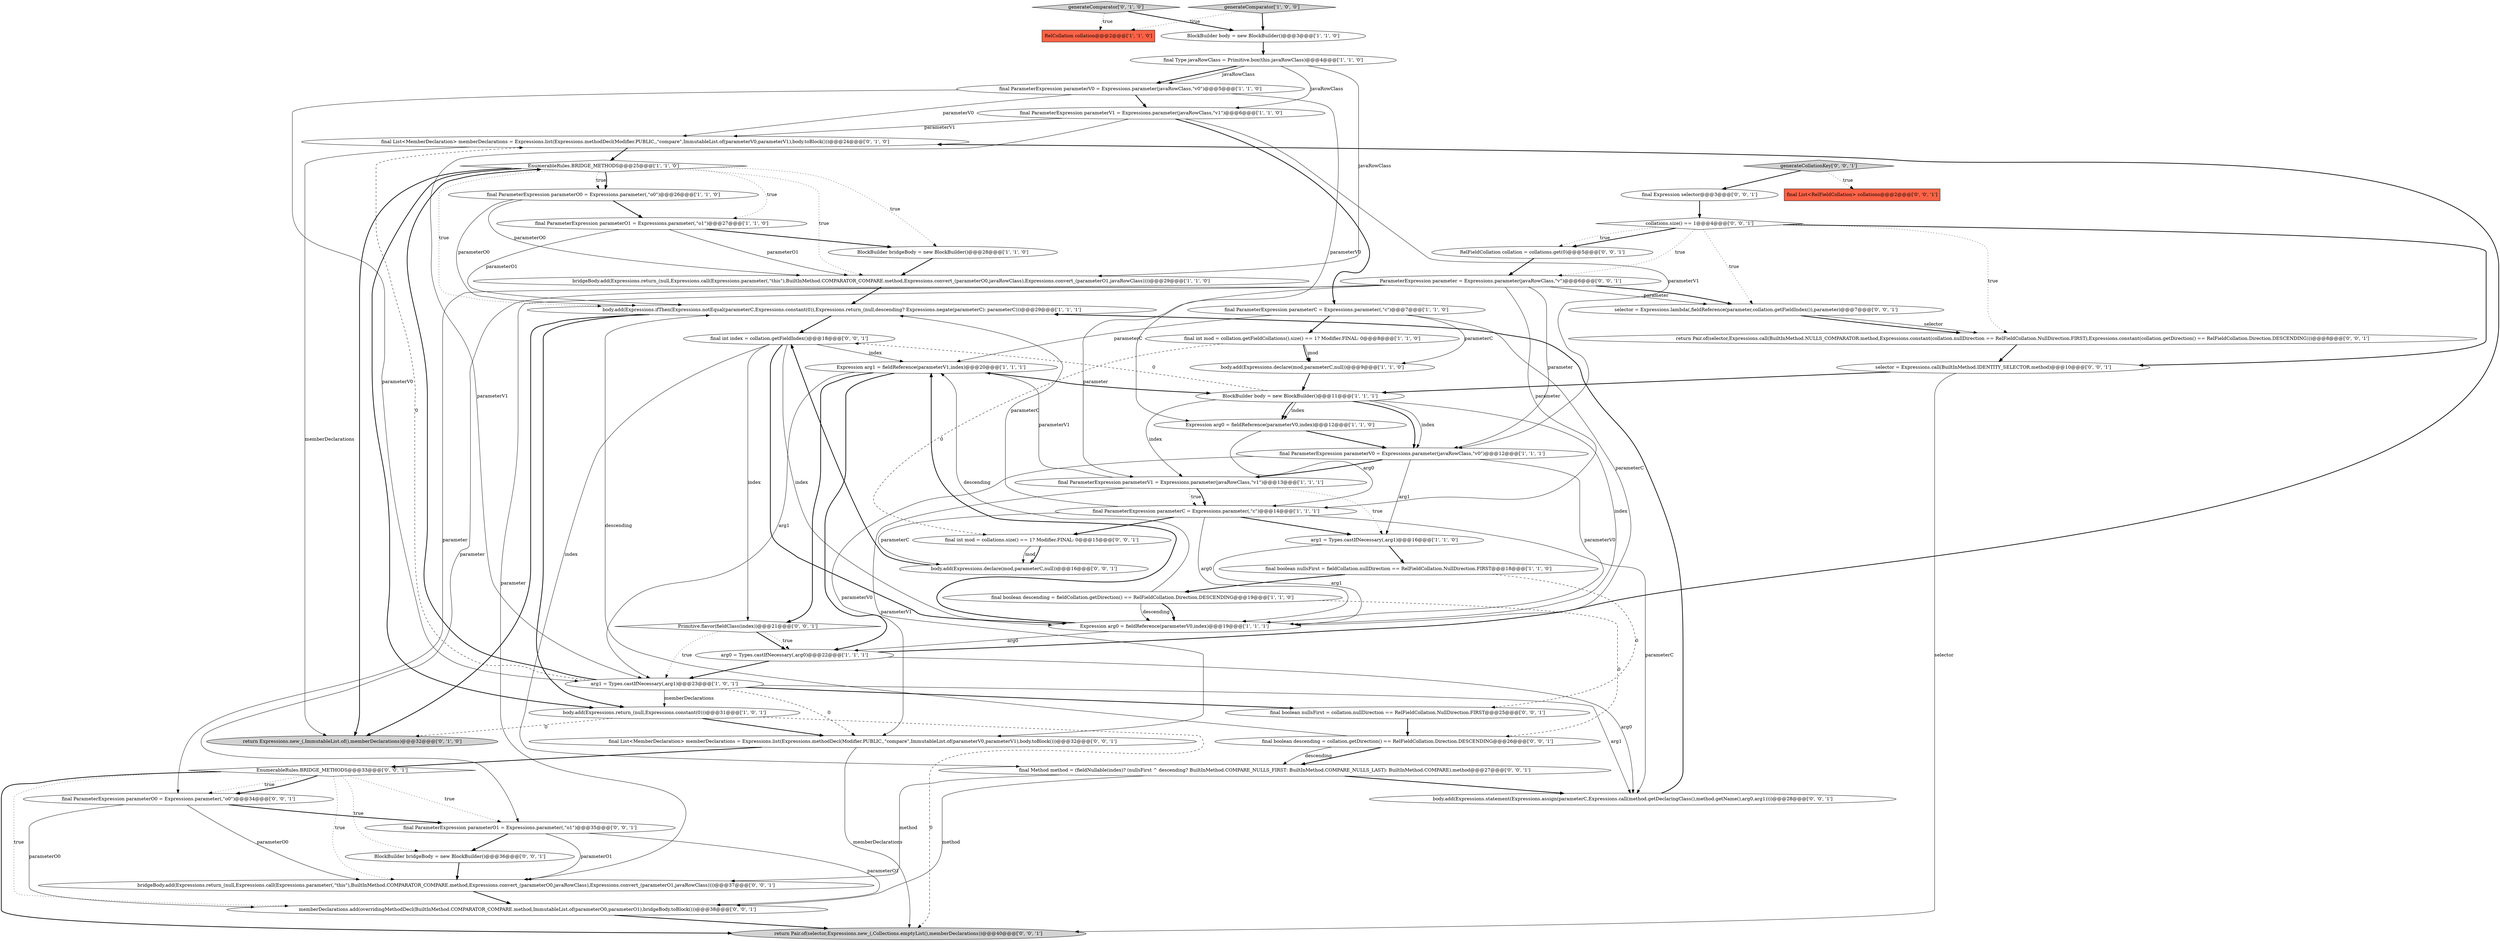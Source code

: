 digraph {
29 [style = filled, label = "generateComparator['0', '1', '0']", fillcolor = lightgray, shape = diamond image = "AAA0AAABBB2BBB"];
7 [style = filled, label = "body.add(Expressions.return_(null,Expressions.constant(0)))@@@31@@@['1', '0', '1']", fillcolor = white, shape = ellipse image = "AAA0AAABBB1BBB"];
26 [style = filled, label = "final ParameterExpression parameterV1 = Expressions.parameter(javaRowClass,\"v1\")@@@6@@@['1', '1', '0']", fillcolor = white, shape = ellipse image = "AAA0AAABBB1BBB"];
10 [style = filled, label = "final ParameterExpression parameterV1 = Expressions.parameter(javaRowClass,\"v1\")@@@13@@@['1', '1', '1']", fillcolor = white, shape = ellipse image = "AAA0AAABBB1BBB"];
32 [style = filled, label = "final int mod = collations.size() == 1? Modifier.FINAL: 0@@@15@@@['0', '0', '1']", fillcolor = white, shape = ellipse image = "AAA0AAABBB3BBB"];
36 [style = filled, label = "memberDeclarations.add(overridingMethodDecl(BuiltInMethod.COMPARATOR_COMPARE.method,ImmutableList.of(parameterO0,parameterO1),bridgeBody.toBlock()))@@@38@@@['0', '0', '1']", fillcolor = white, shape = ellipse image = "AAA0AAABBB3BBB"];
37 [style = filled, label = "return Pair.of(selector,Expressions.new_(,Collections.emptyList(),memberDeclarations))@@@40@@@['0', '0', '1']", fillcolor = lightgray, shape = ellipse image = "AAA0AAABBB3BBB"];
42 [style = filled, label = "generateCollationKey['0', '0', '1']", fillcolor = lightgray, shape = diamond image = "AAA0AAABBB3BBB"];
49 [style = filled, label = "final Expression selector@@@3@@@['0', '0', '1']", fillcolor = white, shape = ellipse image = "AAA0AAABBB3BBB"];
33 [style = filled, label = "collations.size() == 1@@@4@@@['0', '0', '1']", fillcolor = white, shape = diamond image = "AAA0AAABBB3BBB"];
39 [style = filled, label = "final List<MemberDeclaration> memberDeclarations = Expressions.list(Expressions.methodDecl(Modifier.PUBLIC,,\"compare\",ImmutableList.of(parameterV0,parameterV1),body.toBlock()))@@@32@@@['0', '0', '1']", fillcolor = white, shape = ellipse image = "AAA0AAABBB3BBB"];
25 [style = filled, label = "Expression arg1 = fieldReference(parameterV1,index)@@@20@@@['1', '1', '1']", fillcolor = white, shape = ellipse image = "AAA0AAABBB1BBB"];
30 [style = filled, label = "final List<MemberDeclaration> memberDeclarations = Expressions.list(Expressions.methodDecl(Modifier.PUBLIC,,\"compare\",ImmutableList.of(parameterV0,parameterV1),body.toBlock()))@@@24@@@['0', '1', '0']", fillcolor = white, shape = ellipse image = "AAA1AAABBB2BBB"];
14 [style = filled, label = "RelCollation collation@@@2@@@['1', '1', '0']", fillcolor = tomato, shape = box image = "AAA0AAABBB1BBB"];
47 [style = filled, label = "final List<RelFieldCollation> collations@@@2@@@['0', '0', '1']", fillcolor = tomato, shape = box image = "AAA0AAABBB3BBB"];
17 [style = filled, label = "BlockBuilder body = new BlockBuilder()@@@3@@@['1', '1', '0']", fillcolor = white, shape = ellipse image = "AAA0AAABBB1BBB"];
34 [style = filled, label = "final ParameterExpression parameterO1 = Expressions.parameter(,\"o1\")@@@35@@@['0', '0', '1']", fillcolor = white, shape = ellipse image = "AAA0AAABBB3BBB"];
44 [style = filled, label = "body.add(Expressions.declare(mod,parameterC,null))@@@16@@@['0', '0', '1']", fillcolor = white, shape = ellipse image = "AAA0AAABBB3BBB"];
18 [style = filled, label = "EnumerableRules.BRIDGE_METHODS@@@25@@@['1', '1', '0']", fillcolor = white, shape = diamond image = "AAA0AAABBB1BBB"];
21 [style = filled, label = "body.add(Expressions.ifThen(Expressions.notEqual(parameterC,Expressions.constant(0)),Expressions.return_(null,descending? Expressions.negate(parameterC): parameterC)))@@@29@@@['1', '1', '1']", fillcolor = white, shape = ellipse image = "AAA0AAABBB1BBB"];
1 [style = filled, label = "BlockBuilder body = new BlockBuilder()@@@11@@@['1', '1', '1']", fillcolor = white, shape = ellipse image = "AAA0AAABBB1BBB"];
31 [style = filled, label = "return Pair.of(selector,Expressions.call(BuiltInMethod.NULLS_COMPARATOR.method,Expressions.constant(collation.nullDirection == RelFieldCollation.NullDirection.FIRST),Expressions.constant(collation.getDirection() == RelFieldCollation.Direction.DESCENDING)))@@@8@@@['0', '0', '1']", fillcolor = white, shape = ellipse image = "AAA0AAABBB3BBB"];
6 [style = filled, label = "final boolean nullsFirst = fieldCollation.nullDirection == RelFieldCollation.NullDirection.FIRST@@@18@@@['1', '1', '0']", fillcolor = white, shape = ellipse image = "AAA0AAABBB1BBB"];
41 [style = filled, label = "selector = Expressions.call(BuiltInMethod.IDENTITY_SELECTOR.method)@@@10@@@['0', '0', '1']", fillcolor = white, shape = ellipse image = "AAA0AAABBB3BBB"];
54 [style = filled, label = "selector = Expressions.lambda(,fieldReference(parameter,collation.getFieldIndex()),parameter)@@@7@@@['0', '0', '1']", fillcolor = white, shape = ellipse image = "AAA0AAABBB3BBB"];
53 [style = filled, label = "final boolean descending = collation.getDirection() == RelFieldCollation.Direction.DESCENDING@@@26@@@['0', '0', '1']", fillcolor = white, shape = ellipse image = "AAA0AAABBB3BBB"];
48 [style = filled, label = "final boolean nullsFirst = collation.nullDirection == RelFieldCollation.NullDirection.FIRST@@@25@@@['0', '0', '1']", fillcolor = white, shape = ellipse image = "AAA0AAABBB3BBB"];
19 [style = filled, label = "final ParameterExpression parameterC = Expressions.parameter(,\"c\")@@@7@@@['1', '1', '0']", fillcolor = white, shape = ellipse image = "AAA0AAABBB1BBB"];
3 [style = filled, label = "final ParameterExpression parameterO0 = Expressions.parameter(,\"o0\")@@@26@@@['1', '1', '0']", fillcolor = white, shape = ellipse image = "AAA0AAABBB1BBB"];
24 [style = filled, label = "final ParameterExpression parameterO1 = Expressions.parameter(,\"o1\")@@@27@@@['1', '1', '0']", fillcolor = white, shape = ellipse image = "AAA0AAABBB1BBB"];
15 [style = filled, label = "body.add(Expressions.declare(mod,parameterC,null))@@@9@@@['1', '1', '0']", fillcolor = white, shape = ellipse image = "AAA0AAABBB1BBB"];
12 [style = filled, label = "bridgeBody.add(Expressions.return_(null,Expressions.call(Expressions.parameter(,\"this\"),BuiltInMethod.COMPARATOR_COMPARE.method,Expressions.convert_(parameterO0,javaRowClass),Expressions.convert_(parameterO1,javaRowClass))))@@@29@@@['1', '1', '0']", fillcolor = white, shape = ellipse image = "AAA0AAABBB1BBB"];
22 [style = filled, label = "arg1 = Types.castIfNecessary(,arg1)@@@16@@@['1', '1', '0']", fillcolor = white, shape = ellipse image = "AAA0AAABBB1BBB"];
40 [style = filled, label = "body.add(Expressions.statement(Expressions.assign(parameterC,Expressions.call(method.getDeclaringClass(),method.getName(),arg0,arg1))))@@@28@@@['0', '0', '1']", fillcolor = white, shape = ellipse image = "AAA0AAABBB3BBB"];
16 [style = filled, label = "arg0 = Types.castIfNecessary(,arg0)@@@22@@@['1', '1', '1']", fillcolor = white, shape = ellipse image = "AAA0AAABBB1BBB"];
45 [style = filled, label = "EnumerableRules.BRIDGE_METHODS@@@33@@@['0', '0', '1']", fillcolor = white, shape = diamond image = "AAA0AAABBB3BBB"];
11 [style = filled, label = "Expression arg0 = fieldReference(parameterV0,index)@@@19@@@['1', '1', '1']", fillcolor = white, shape = ellipse image = "AAA0AAABBB1BBB"];
35 [style = filled, label = "bridgeBody.add(Expressions.return_(null,Expressions.call(Expressions.parameter(,\"this\"),BuiltInMethod.COMPARATOR_COMPARE.method,Expressions.convert_(parameterO0,javaRowClass),Expressions.convert_(parameterO1,javaRowClass))))@@@37@@@['0', '0', '1']", fillcolor = white, shape = ellipse image = "AAA0AAABBB3BBB"];
50 [style = filled, label = "final int index = collation.getFieldIndex()@@@18@@@['0', '0', '1']", fillcolor = white, shape = ellipse image = "AAA0AAABBB3BBB"];
2 [style = filled, label = "final ParameterExpression parameterC = Expressions.parameter(,\"c\")@@@14@@@['1', '1', '1']", fillcolor = white, shape = ellipse image = "AAA0AAABBB1BBB"];
27 [style = filled, label = "generateComparator['1', '0', '0']", fillcolor = lightgray, shape = diamond image = "AAA0AAABBB1BBB"];
38 [style = filled, label = "ParameterExpression parameter = Expressions.parameter(javaRowClass,\"v\")@@@6@@@['0', '0', '1']", fillcolor = white, shape = ellipse image = "AAA0AAABBB3BBB"];
20 [style = filled, label = "final ParameterExpression parameterV0 = Expressions.parameter(javaRowClass,\"v0\")@@@5@@@['1', '1', '0']", fillcolor = white, shape = ellipse image = "AAA0AAABBB1BBB"];
51 [style = filled, label = "final ParameterExpression parameterO0 = Expressions.parameter(,\"o0\")@@@34@@@['0', '0', '1']", fillcolor = white, shape = ellipse image = "AAA0AAABBB3BBB"];
52 [style = filled, label = "Primitive.flavor(fieldClass(index))@@@21@@@['0', '0', '1']", fillcolor = white, shape = diamond image = "AAA0AAABBB3BBB"];
55 [style = filled, label = "BlockBuilder bridgeBody = new BlockBuilder()@@@36@@@['0', '0', '1']", fillcolor = white, shape = ellipse image = "AAA0AAABBB3BBB"];
5 [style = filled, label = "final boolean descending = fieldCollation.getDirection() == RelFieldCollation.Direction.DESCENDING@@@19@@@['1', '1', '0']", fillcolor = white, shape = ellipse image = "AAA0AAABBB1BBB"];
13 [style = filled, label = "final Type javaRowClass = Primitive.box(this.javaRowClass)@@@4@@@['1', '1', '0']", fillcolor = white, shape = ellipse image = "AAA0AAABBB1BBB"];
4 [style = filled, label = "arg1 = Types.castIfNecessary(,arg1)@@@23@@@['1', '0', '1']", fillcolor = white, shape = ellipse image = "AAA0AAABBB1BBB"];
23 [style = filled, label = "Expression arg0 = fieldReference(parameterV0,index)@@@12@@@['1', '1', '0']", fillcolor = white, shape = ellipse image = "AAA0AAABBB1BBB"];
43 [style = filled, label = "final Method method = (fieldNullable(index)? (nullsFirst ^ descending? BuiltInMethod.COMPARE_NULLS_FIRST: BuiltInMethod.COMPARE_NULLS_LAST): BuiltInMethod.COMPARE).method@@@27@@@['0', '0', '1']", fillcolor = white, shape = ellipse image = "AAA0AAABBB3BBB"];
28 [style = filled, label = "return Expressions.new_(,ImmutableList.of(),memberDeclarations)@@@32@@@['0', '1', '0']", fillcolor = lightgray, shape = ellipse image = "AAA1AAABBB2BBB"];
9 [style = filled, label = "final ParameterExpression parameterV0 = Expressions.parameter(javaRowClass,\"v0\")@@@12@@@['1', '1', '1']", fillcolor = white, shape = ellipse image = "AAA0AAABBB1BBB"];
0 [style = filled, label = "BlockBuilder bridgeBody = new BlockBuilder()@@@28@@@['1', '1', '0']", fillcolor = white, shape = ellipse image = "AAA0AAABBB1BBB"];
8 [style = filled, label = "final int mod = collation.getFieldCollations().size() == 1? Modifier.FINAL: 0@@@8@@@['1', '1', '0']", fillcolor = white, shape = ellipse image = "AAA0AAABBB1BBB"];
46 [style = filled, label = "RelFieldCollation collation = collations.get(0)@@@5@@@['0', '0', '1']", fillcolor = white, shape = ellipse image = "AAA0AAABBB3BBB"];
38->51 [style = solid, label="parameter"];
23->9 [style = bold, label=""];
3->24 [style = bold, label=""];
18->3 [style = dotted, label="true"];
15->1 [style = bold, label=""];
38->9 [style = solid, label="parameter"];
11->16 [style = solid, label="arg0"];
5->11 [style = solid, label="descending"];
9->11 [style = solid, label="parameterV0"];
19->8 [style = bold, label=""];
38->35 [style = solid, label="parameter"];
51->35 [style = solid, label="parameterO0"];
26->30 [style = solid, label="parameterV1"];
55->35 [style = bold, label=""];
1->23 [style = bold, label=""];
25->4 [style = solid, label="arg1"];
18->28 [style = bold, label=""];
24->21 [style = solid, label="parameterO1"];
25->1 [style = bold, label=""];
33->31 [style = dotted, label="true"];
53->43 [style = bold, label=""];
13->26 [style = solid, label="javaRowClass"];
19->25 [style = solid, label="parameterC"];
25->16 [style = bold, label=""];
46->38 [style = bold, label=""];
17->13 [style = bold, label=""];
26->9 [style = solid, label="parameterV1"];
4->40 [style = solid, label="arg1"];
29->17 [style = bold, label=""];
34->55 [style = bold, label=""];
18->24 [style = dotted, label="true"];
6->5 [style = bold, label=""];
20->4 [style = solid, label="parameterV0"];
16->40 [style = solid, label="arg0"];
34->36 [style = solid, label="parameterO1"];
9->39 [style = solid, label="parameterV0"];
49->33 [style = bold, label=""];
30->28 [style = solid, label="memberDeclarations"];
13->20 [style = bold, label=""];
45->55 [style = dotted, label="true"];
26->4 [style = solid, label="parameterV1"];
8->15 [style = solid, label="mod"];
41->1 [style = bold, label=""];
38->2 [style = solid, label="parameter"];
39->37 [style = solid, label="memberDeclarations"];
1->23 [style = solid, label="index"];
1->9 [style = bold, label=""];
2->44 [style = solid, label="parameterC"];
16->4 [style = bold, label=""];
50->11 [style = bold, label=""];
33->38 [style = dotted, label="true"];
42->47 [style = dotted, label="true"];
33->46 [style = bold, label=""];
2->40 [style = solid, label="parameterC"];
13->20 [style = solid, label="javaRowClass"];
33->54 [style = dotted, label="true"];
43->35 [style = solid, label="method"];
41->37 [style = solid, label="selector"];
42->49 [style = bold, label=""];
24->0 [style = bold, label=""];
52->16 [style = bold, label=""];
26->19 [style = bold, label=""];
53->21 [style = solid, label="descending"];
18->21 [style = dotted, label="true"];
0->12 [style = bold, label=""];
31->41 [style = bold, label=""];
27->17 [style = bold, label=""];
5->53 [style = dashed, label="0"];
29->14 [style = dotted, label="true"];
44->50 [style = bold, label=""];
7->39 [style = bold, label=""];
2->32 [style = bold, label=""];
35->36 [style = bold, label=""];
19->15 [style = solid, label="parameterC"];
9->22 [style = solid, label="arg1"];
48->53 [style = bold, label=""];
22->11 [style = solid, label="arg1"];
9->10 [style = bold, label=""];
19->11 [style = solid, label="parameterC"];
11->25 [style = bold, label=""];
1->10 [style = solid, label="index"];
45->36 [style = dotted, label="true"];
1->11 [style = solid, label="index"];
20->30 [style = solid, label="parameterV0"];
7->28 [style = dashed, label="0"];
22->6 [style = bold, label=""];
30->18 [style = bold, label=""];
21->50 [style = bold, label=""];
50->43 [style = solid, label="index"];
4->39 [style = dashed, label="0"];
3->21 [style = solid, label="parameterO0"];
51->34 [style = bold, label=""];
52->4 [style = dotted, label="true"];
50->52 [style = solid, label="index"];
33->41 [style = bold, label=""];
39->45 [style = bold, label=""];
5->25 [style = solid, label="descending"];
23->2 [style = solid, label="arg0"];
50->11 [style = solid, label="index"];
4->48 [style = bold, label=""];
25->52 [style = bold, label=""];
8->32 [style = dashed, label="0"];
18->0 [style = dotted, label="true"];
43->40 [style = bold, label=""];
45->51 [style = dotted, label="true"];
38->10 [style = solid, label="parameter"];
21->7 [style = bold, label=""];
45->35 [style = dotted, label="true"];
7->37 [style = dashed, label="0"];
24->12 [style = solid, label="parameterO1"];
16->30 [style = bold, label=""];
33->46 [style = dotted, label="true"];
50->25 [style = solid, label="index"];
4->18 [style = bold, label=""];
54->31 [style = bold, label=""];
18->7 [style = bold, label=""];
18->3 [style = bold, label=""];
10->2 [style = dotted, label="true"];
32->44 [style = solid, label="mod"];
6->48 [style = dashed, label="0"];
36->37 [style = bold, label=""];
10->2 [style = bold, label=""];
27->14 [style = dotted, label="true"];
53->43 [style = solid, label="descending"];
54->31 [style = solid, label="selector"];
13->12 [style = solid, label="javaRowClass"];
2->11 [style = solid, label="arg0"];
43->36 [style = solid, label="method"];
38->54 [style = solid, label="parameter"];
4->7 [style = solid, label="memberDeclarations"];
12->21 [style = bold, label=""];
1->9 [style = solid, label="index"];
45->34 [style = dotted, label="true"];
3->12 [style = solid, label="parameterO0"];
38->54 [style = bold, label=""];
10->22 [style = dotted, label="true"];
18->12 [style = dotted, label="true"];
40->21 [style = bold, label=""];
4->30 [style = dashed, label="0"];
34->35 [style = solid, label="parameterO1"];
2->21 [style = solid, label="parameterC"];
5->11 [style = bold, label=""];
45->51 [style = bold, label=""];
2->22 [style = bold, label=""];
1->50 [style = dashed, label="0"];
8->15 [style = bold, label=""];
52->16 [style = dotted, label="true"];
10->39 [style = solid, label="parameterV1"];
32->44 [style = bold, label=""];
51->36 [style = solid, label="parameterO0"];
45->37 [style = bold, label=""];
20->23 [style = solid, label="parameterV0"];
38->34 [style = solid, label="parameter"];
20->26 [style = bold, label=""];
10->25 [style = solid, label="parameterV1"];
21->28 [style = bold, label=""];
}
